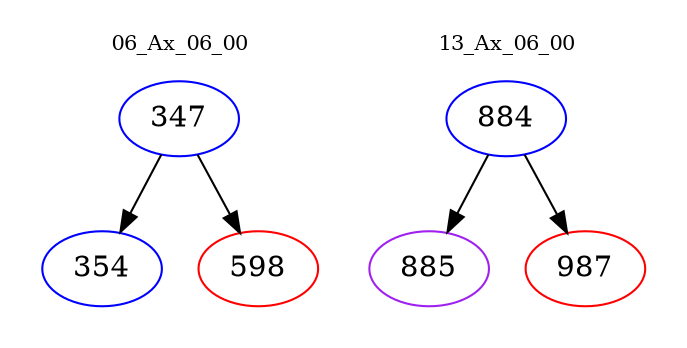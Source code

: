 digraph{
subgraph cluster_0 {
color = white
label = "06_Ax_06_00";
fontsize=10;
T0_347 [label="347", color="blue"]
T0_347 -> T0_354 [color="black"]
T0_354 [label="354", color="blue"]
T0_347 -> T0_598 [color="black"]
T0_598 [label="598", color="red"]
}
subgraph cluster_1 {
color = white
label = "13_Ax_06_00";
fontsize=10;
T1_884 [label="884", color="blue"]
T1_884 -> T1_885 [color="black"]
T1_885 [label="885", color="purple"]
T1_884 -> T1_987 [color="black"]
T1_987 [label="987", color="red"]
}
}

